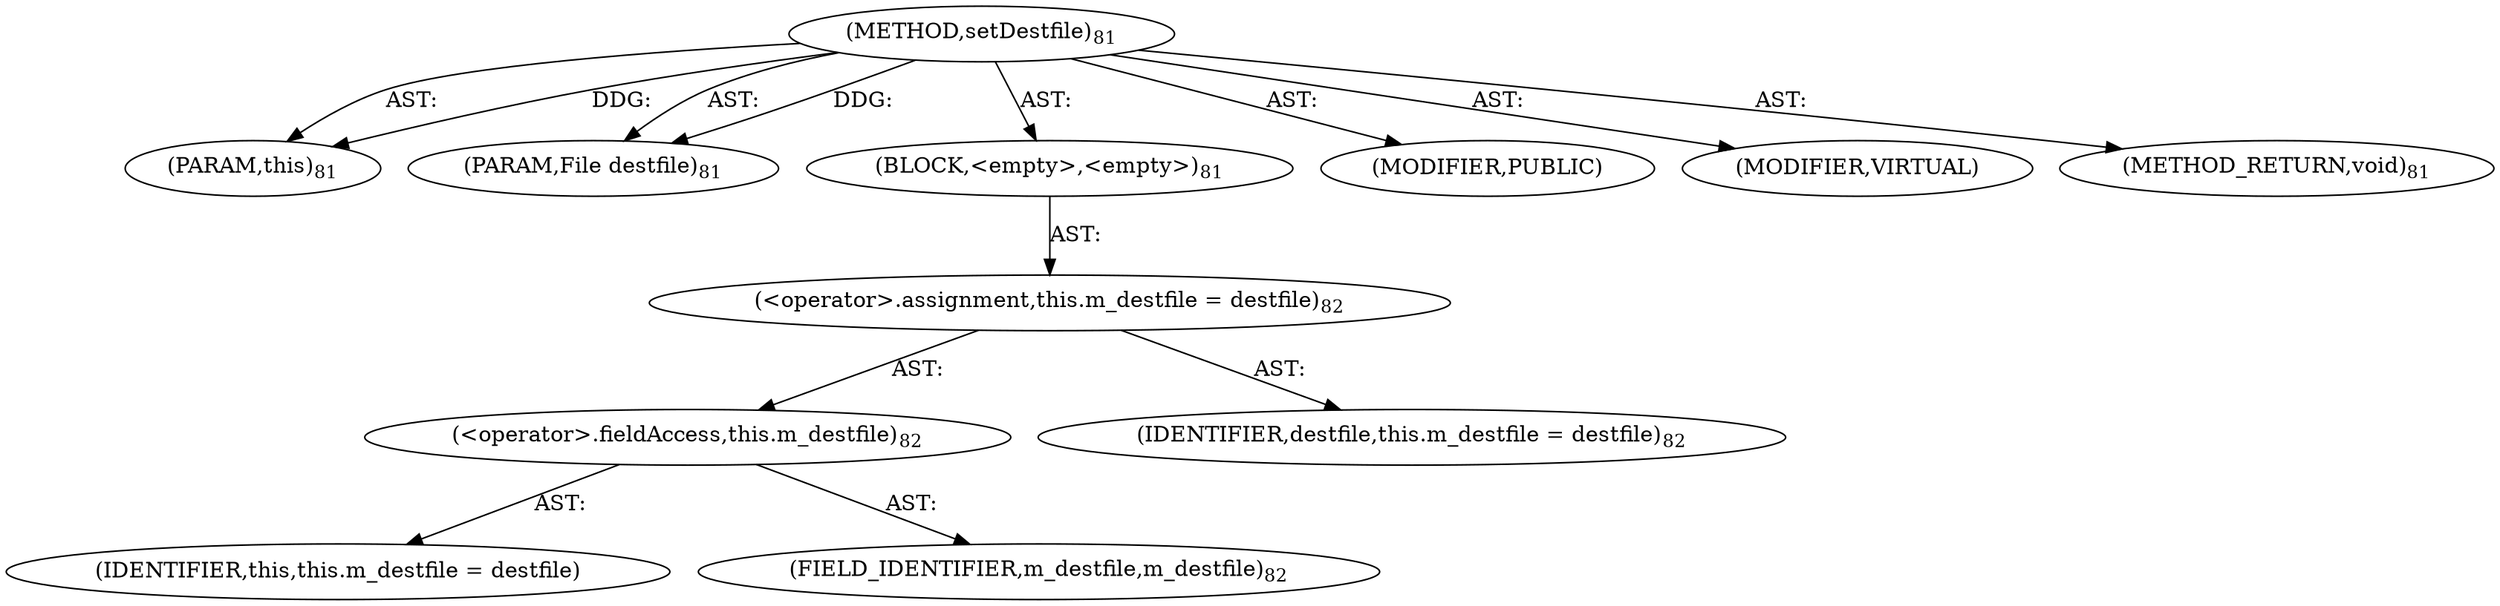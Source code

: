 digraph "setDestfile" {  
"111669149697" [label = <(METHOD,setDestfile)<SUB>81</SUB>> ]
"115964116995" [label = <(PARAM,this)<SUB>81</SUB>> ]
"115964116996" [label = <(PARAM,File destfile)<SUB>81</SUB>> ]
"25769803777" [label = <(BLOCK,&lt;empty&gt;,&lt;empty&gt;)<SUB>81</SUB>> ]
"30064771074" [label = <(&lt;operator&gt;.assignment,this.m_destfile = destfile)<SUB>82</SUB>> ]
"30064771075" [label = <(&lt;operator&gt;.fieldAccess,this.m_destfile)<SUB>82</SUB>> ]
"68719476739" [label = <(IDENTIFIER,this,this.m_destfile = destfile)> ]
"55834574849" [label = <(FIELD_IDENTIFIER,m_destfile,m_destfile)<SUB>82</SUB>> ]
"68719476740" [label = <(IDENTIFIER,destfile,this.m_destfile = destfile)<SUB>82</SUB>> ]
"133143986181" [label = <(MODIFIER,PUBLIC)> ]
"133143986182" [label = <(MODIFIER,VIRTUAL)> ]
"128849018881" [label = <(METHOD_RETURN,void)<SUB>81</SUB>> ]
  "111669149697" -> "115964116995"  [ label = "AST: "] 
  "111669149697" -> "115964116996"  [ label = "AST: "] 
  "111669149697" -> "25769803777"  [ label = "AST: "] 
  "111669149697" -> "133143986181"  [ label = "AST: "] 
  "111669149697" -> "133143986182"  [ label = "AST: "] 
  "111669149697" -> "128849018881"  [ label = "AST: "] 
  "25769803777" -> "30064771074"  [ label = "AST: "] 
  "30064771074" -> "30064771075"  [ label = "AST: "] 
  "30064771074" -> "68719476740"  [ label = "AST: "] 
  "30064771075" -> "68719476739"  [ label = "AST: "] 
  "30064771075" -> "55834574849"  [ label = "AST: "] 
  "111669149697" -> "115964116995"  [ label = "DDG: "] 
  "111669149697" -> "115964116996"  [ label = "DDG: "] 
}

